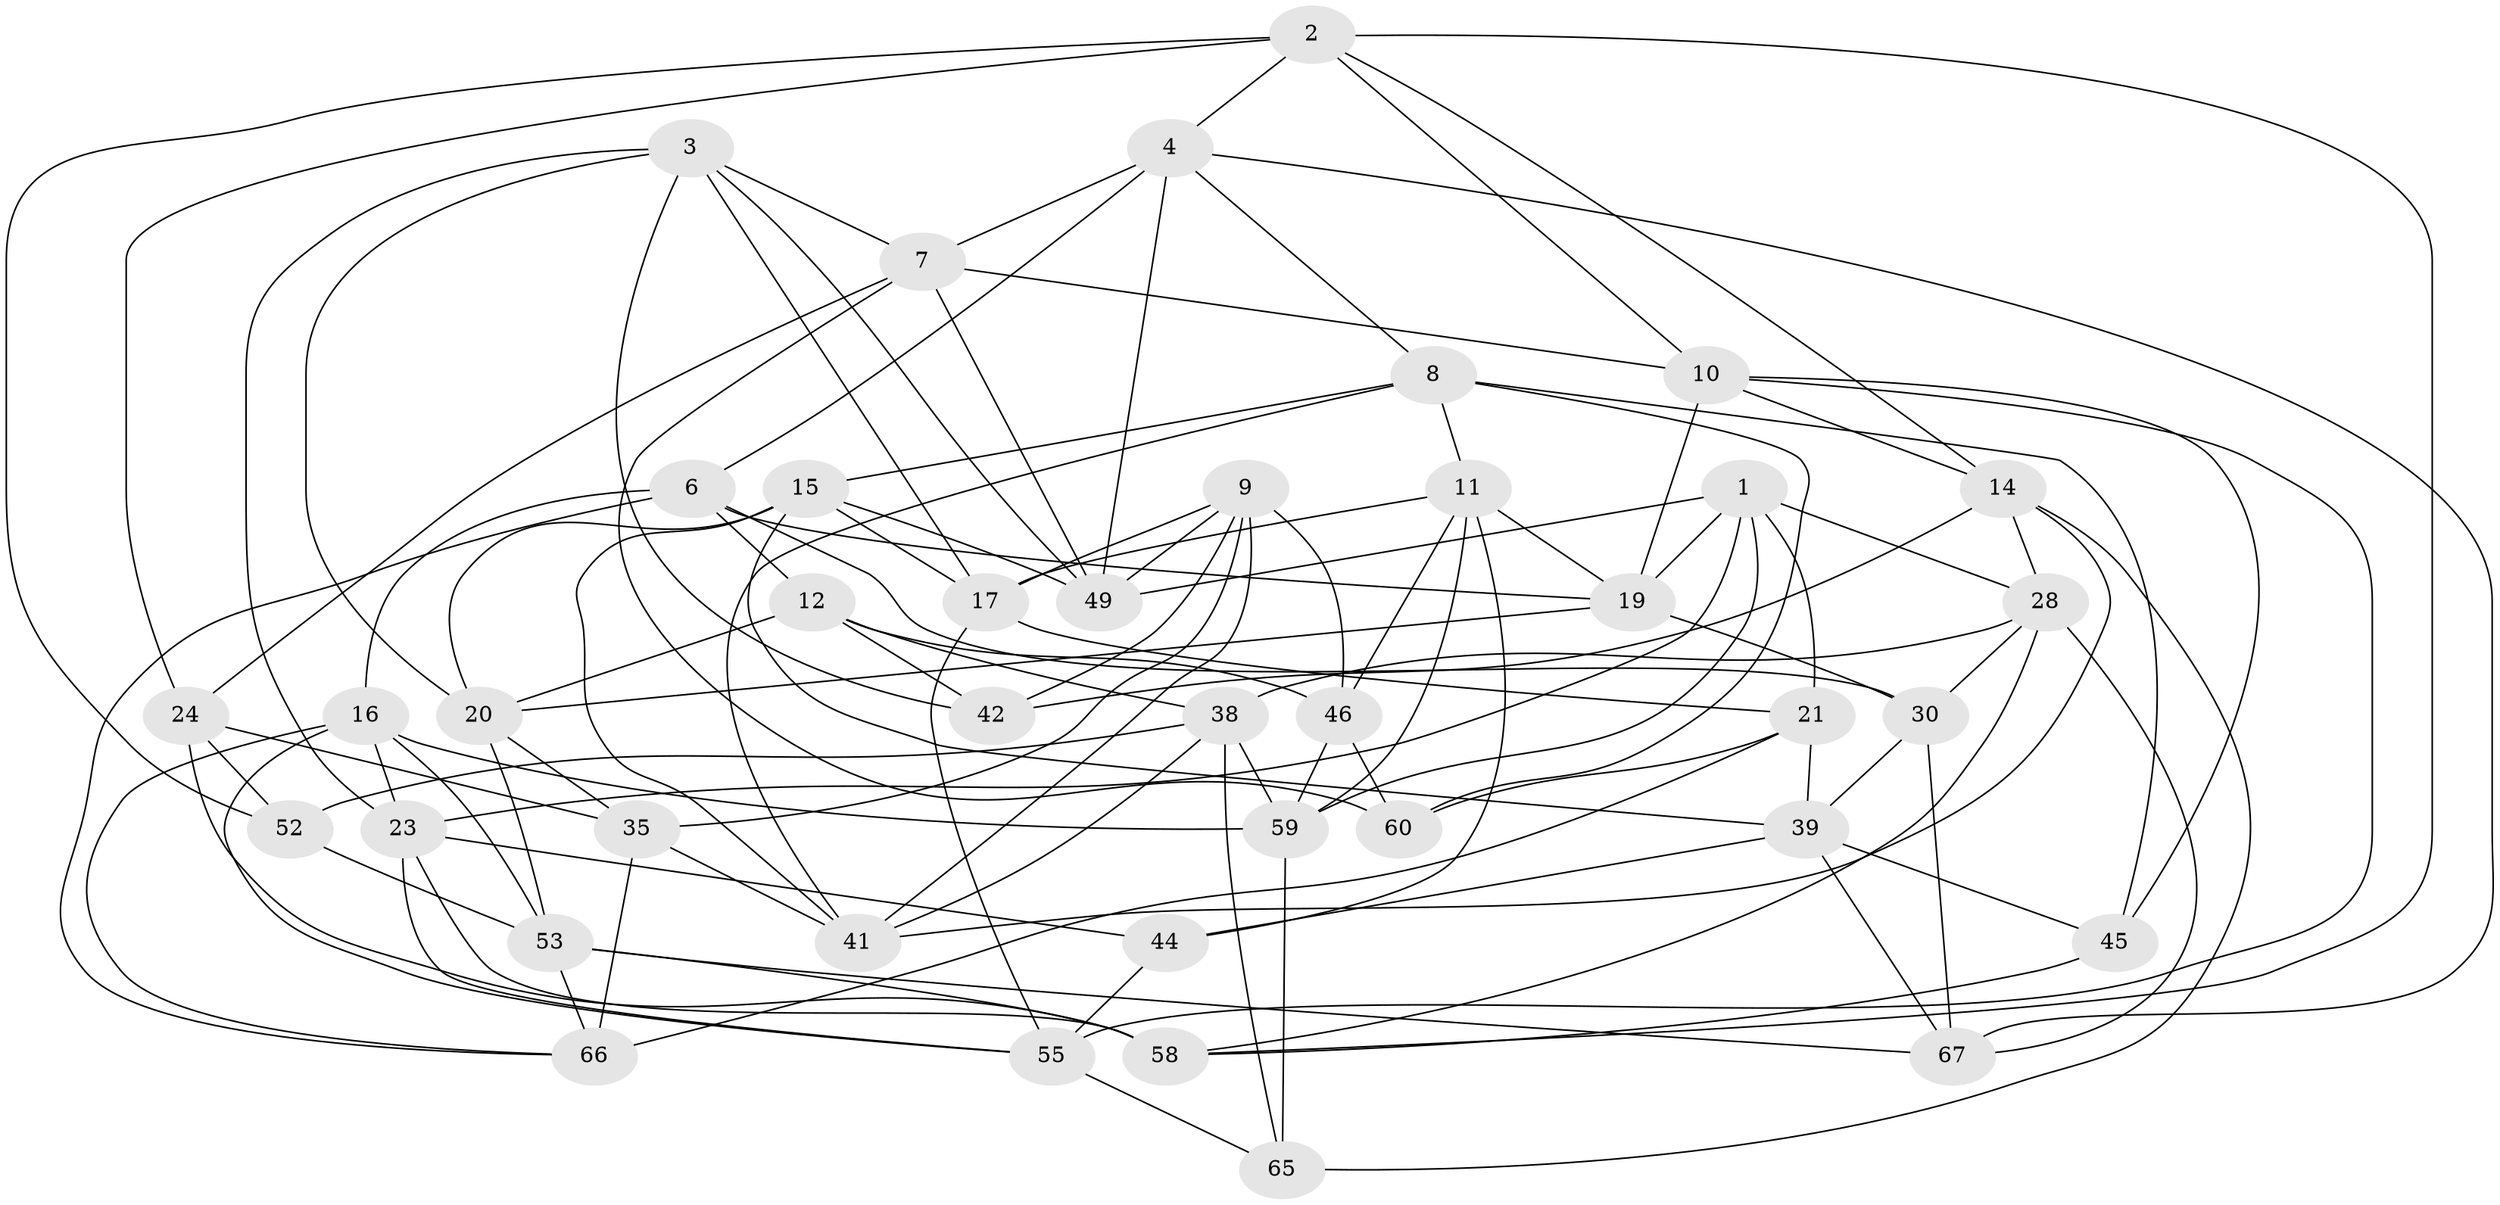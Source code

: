 // original degree distribution, {4: 1.0}
// Generated by graph-tools (version 1.1) at 2025/42/03/06/25 10:42:18]
// undirected, 40 vertices, 110 edges
graph export_dot {
graph [start="1"]
  node [color=gray90,style=filled];
  1 [super="+26"];
  2 [super="+29"];
  3 [super="+50"];
  4 [super="+5"];
  6 [super="+22"];
  7 [super="+61"];
  8 [super="+33"];
  9 [super="+43"];
  10 [super="+25"];
  11 [super="+18"];
  12 [super="+13"];
  14 [super="+40"];
  15 [super="+74"];
  16 [super="+31"];
  17 [super="+51"];
  19 [super="+27"];
  20 [super="+47"];
  21 [super="+54"];
  23 [super="+32"];
  24 [super="+37"];
  28 [super="+36"];
  30 [super="+34"];
  35 [super="+48"];
  38 [super="+62"];
  39 [super="+72"];
  41 [super="+56"];
  42;
  44;
  45;
  46 [super="+70"];
  49 [super="+71"];
  52;
  53 [super="+57"];
  55 [super="+64"];
  58 [super="+63"];
  59 [super="+73"];
  60;
  65;
  66 [super="+69"];
  67 [super="+68"];
  1 -- 21;
  1 -- 28;
  1 -- 19;
  1 -- 59;
  1 -- 49;
  1 -- 23;
  2 -- 10;
  2 -- 24;
  2 -- 4;
  2 -- 58;
  2 -- 52;
  2 -- 14;
  3 -- 42;
  3 -- 20;
  3 -- 49;
  3 -- 17;
  3 -- 23;
  3 -- 7;
  4 -- 7;
  4 -- 67;
  4 -- 49;
  4 -- 8;
  4 -- 6;
  6 -- 12;
  6 -- 66;
  6 -- 30;
  6 -- 16;
  6 -- 19;
  7 -- 60;
  7 -- 49;
  7 -- 24;
  7 -- 10;
  8 -- 41;
  8 -- 45;
  8 -- 11;
  8 -- 60;
  8 -- 15;
  9 -- 17;
  9 -- 46;
  9 -- 42;
  9 -- 49;
  9 -- 35;
  9 -- 41;
  10 -- 19;
  10 -- 55;
  10 -- 45;
  10 -- 14;
  11 -- 59;
  11 -- 19;
  11 -- 17;
  11 -- 44;
  11 -- 46;
  12 -- 46 [weight=2];
  12 -- 42;
  12 -- 20;
  12 -- 38;
  14 -- 42;
  14 -- 28;
  14 -- 65;
  14 -- 41;
  15 -- 41;
  15 -- 49;
  15 -- 20;
  15 -- 17;
  15 -- 39;
  16 -- 55;
  16 -- 23;
  16 -- 59;
  16 -- 66;
  16 -- 53;
  17 -- 21;
  17 -- 55;
  19 -- 30;
  19 -- 20;
  20 -- 35;
  20 -- 53;
  21 -- 39;
  21 -- 66 [weight=2];
  21 -- 60;
  23 -- 58;
  23 -- 44;
  23 -- 55;
  24 -- 52;
  24 -- 35 [weight=2];
  24 -- 58;
  28 -- 67;
  28 -- 38;
  28 -- 30;
  28 -- 58;
  30 -- 67 [weight=2];
  30 -- 39;
  35 -- 66;
  35 -- 41;
  38 -- 52;
  38 -- 59;
  38 -- 65;
  38 -- 41;
  39 -- 67;
  39 -- 44;
  39 -- 45;
  44 -- 55;
  45 -- 58;
  46 -- 59;
  46 -- 60;
  52 -- 53;
  53 -- 66;
  53 -- 67;
  53 -- 58;
  55 -- 65;
  59 -- 65;
}
